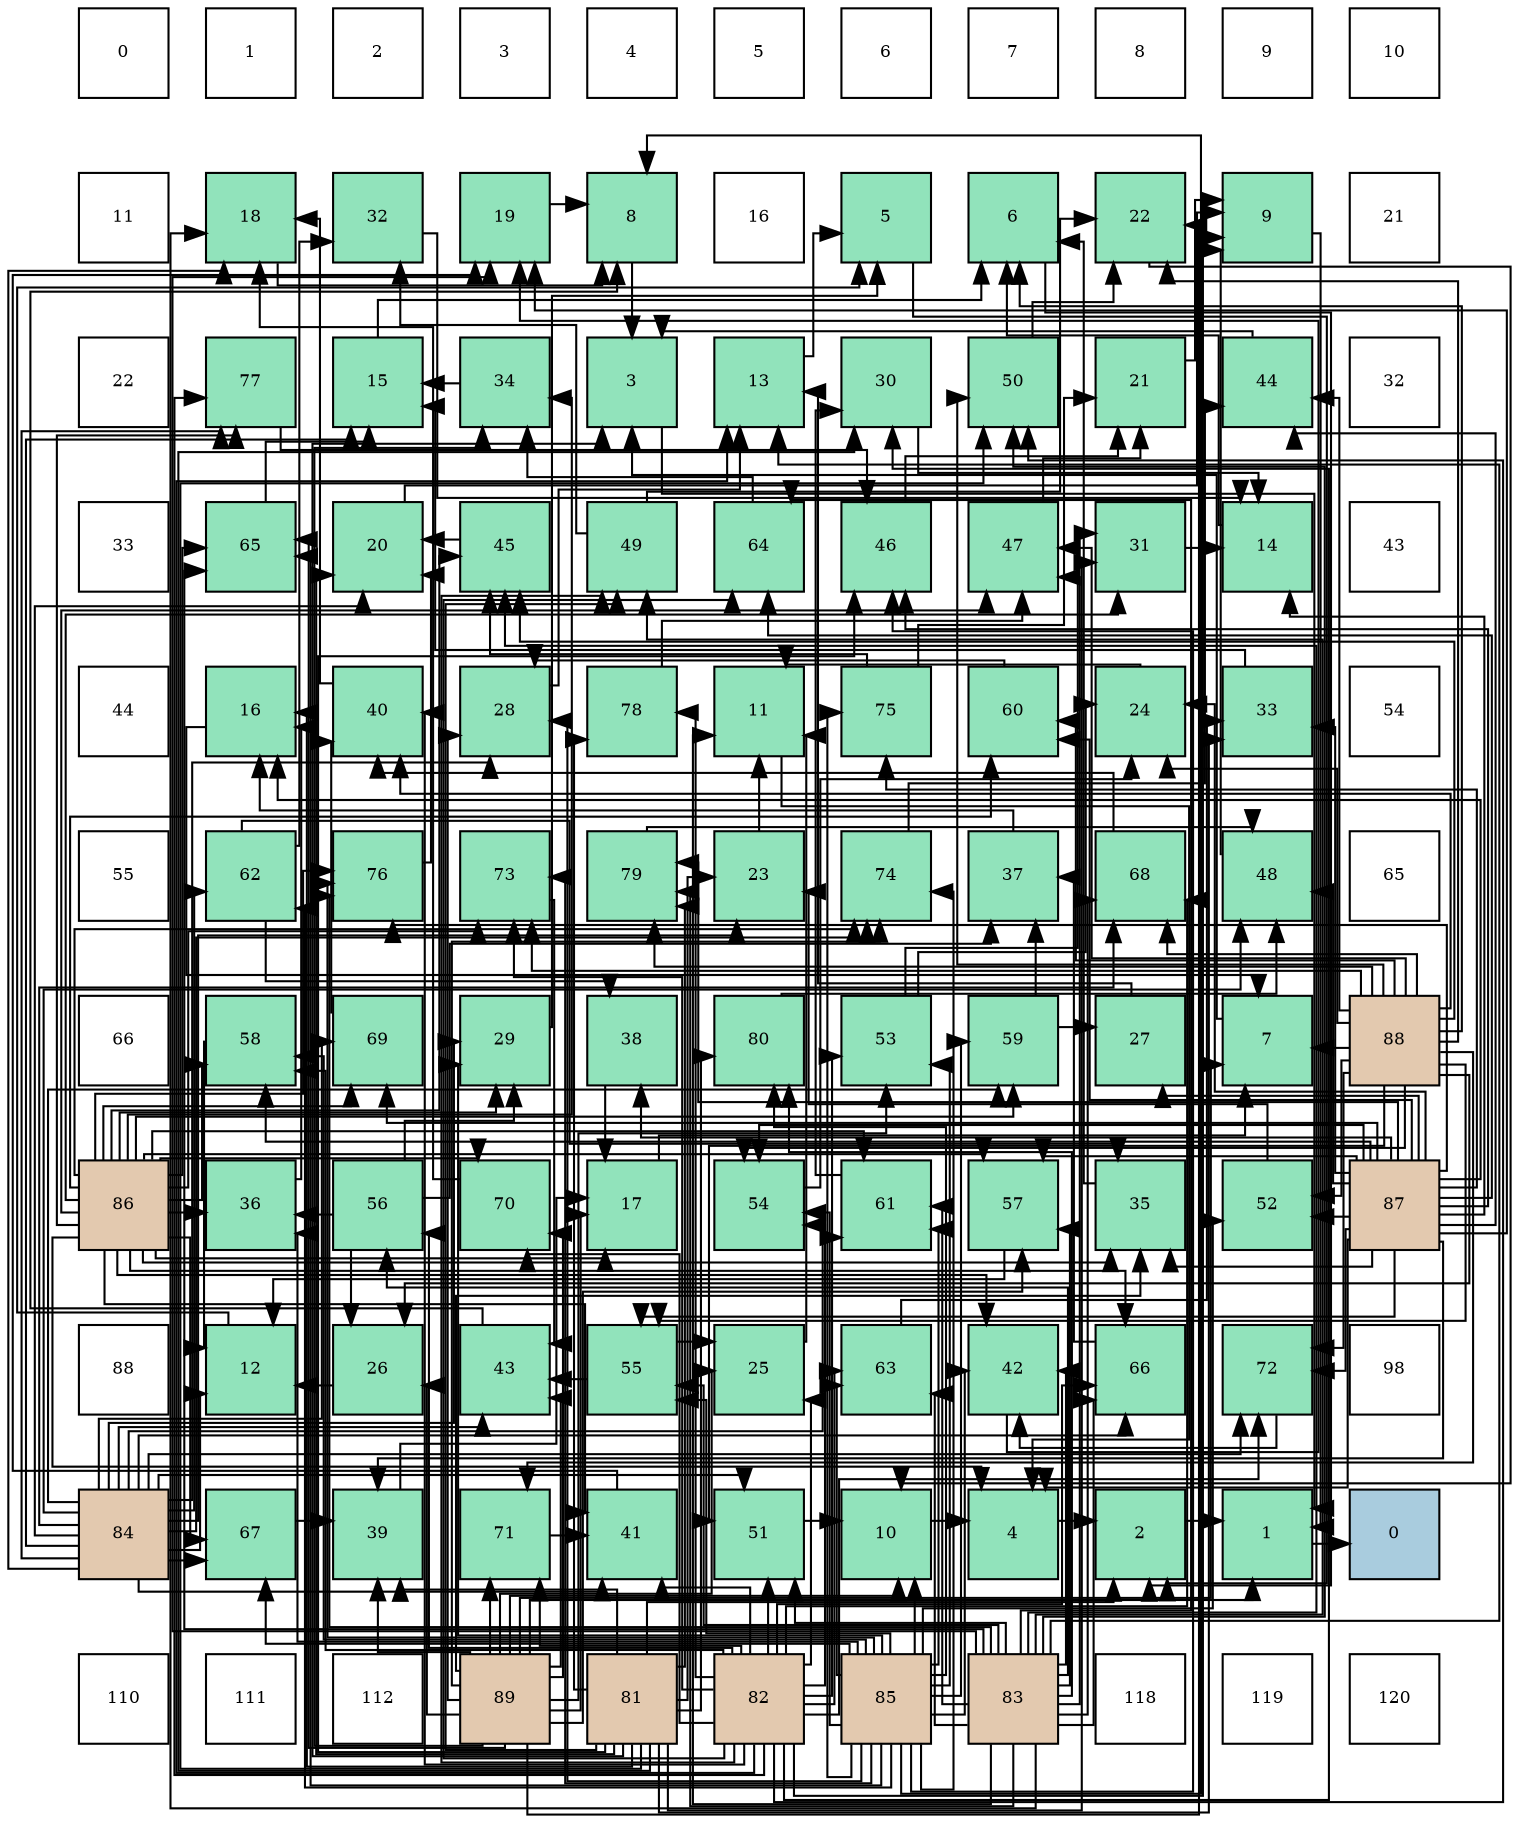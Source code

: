 digraph layout{
 rankdir=TB;
 splines=ortho;
 node [style=filled shape=square fixedsize=true width=0.6];
0[label="0", fontsize=8, fillcolor="#ffffff"];
1[label="1", fontsize=8, fillcolor="#ffffff"];
2[label="2", fontsize=8, fillcolor="#ffffff"];
3[label="3", fontsize=8, fillcolor="#ffffff"];
4[label="4", fontsize=8, fillcolor="#ffffff"];
5[label="5", fontsize=8, fillcolor="#ffffff"];
6[label="6", fontsize=8, fillcolor="#ffffff"];
7[label="7", fontsize=8, fillcolor="#ffffff"];
8[label="8", fontsize=8, fillcolor="#ffffff"];
9[label="9", fontsize=8, fillcolor="#ffffff"];
10[label="10", fontsize=8, fillcolor="#ffffff"];
11[label="11", fontsize=8, fillcolor="#ffffff"];
12[label="18", fontsize=8, fillcolor="#91e3bb"];
13[label="32", fontsize=8, fillcolor="#91e3bb"];
14[label="19", fontsize=8, fillcolor="#91e3bb"];
15[label="8", fontsize=8, fillcolor="#91e3bb"];
16[label="16", fontsize=8, fillcolor="#ffffff"];
17[label="5", fontsize=8, fillcolor="#91e3bb"];
18[label="6", fontsize=8, fillcolor="#91e3bb"];
19[label="22", fontsize=8, fillcolor="#91e3bb"];
20[label="9", fontsize=8, fillcolor="#91e3bb"];
21[label="21", fontsize=8, fillcolor="#ffffff"];
22[label="22", fontsize=8, fillcolor="#ffffff"];
23[label="77", fontsize=8, fillcolor="#91e3bb"];
24[label="15", fontsize=8, fillcolor="#91e3bb"];
25[label="34", fontsize=8, fillcolor="#91e3bb"];
26[label="3", fontsize=8, fillcolor="#91e3bb"];
27[label="13", fontsize=8, fillcolor="#91e3bb"];
28[label="30", fontsize=8, fillcolor="#91e3bb"];
29[label="50", fontsize=8, fillcolor="#91e3bb"];
30[label="21", fontsize=8, fillcolor="#91e3bb"];
31[label="44", fontsize=8, fillcolor="#91e3bb"];
32[label="32", fontsize=8, fillcolor="#ffffff"];
33[label="33", fontsize=8, fillcolor="#ffffff"];
34[label="65", fontsize=8, fillcolor="#91e3bb"];
35[label="20", fontsize=8, fillcolor="#91e3bb"];
36[label="45", fontsize=8, fillcolor="#91e3bb"];
37[label="49", fontsize=8, fillcolor="#91e3bb"];
38[label="64", fontsize=8, fillcolor="#91e3bb"];
39[label="46", fontsize=8, fillcolor="#91e3bb"];
40[label="47", fontsize=8, fillcolor="#91e3bb"];
41[label="31", fontsize=8, fillcolor="#91e3bb"];
42[label="14", fontsize=8, fillcolor="#91e3bb"];
43[label="43", fontsize=8, fillcolor="#ffffff"];
44[label="44", fontsize=8, fillcolor="#ffffff"];
45[label="16", fontsize=8, fillcolor="#91e3bb"];
46[label="40", fontsize=8, fillcolor="#91e3bb"];
47[label="28", fontsize=8, fillcolor="#91e3bb"];
48[label="78", fontsize=8, fillcolor="#91e3bb"];
49[label="11", fontsize=8, fillcolor="#91e3bb"];
50[label="75", fontsize=8, fillcolor="#91e3bb"];
51[label="60", fontsize=8, fillcolor="#91e3bb"];
52[label="24", fontsize=8, fillcolor="#91e3bb"];
53[label="33", fontsize=8, fillcolor="#91e3bb"];
54[label="54", fontsize=8, fillcolor="#ffffff"];
55[label="55", fontsize=8, fillcolor="#ffffff"];
56[label="62", fontsize=8, fillcolor="#91e3bb"];
57[label="76", fontsize=8, fillcolor="#91e3bb"];
58[label="73", fontsize=8, fillcolor="#91e3bb"];
59[label="79", fontsize=8, fillcolor="#91e3bb"];
60[label="23", fontsize=8, fillcolor="#91e3bb"];
61[label="74", fontsize=8, fillcolor="#91e3bb"];
62[label="37", fontsize=8, fillcolor="#91e3bb"];
63[label="68", fontsize=8, fillcolor="#91e3bb"];
64[label="48", fontsize=8, fillcolor="#91e3bb"];
65[label="65", fontsize=8, fillcolor="#ffffff"];
66[label="66", fontsize=8, fillcolor="#ffffff"];
67[label="58", fontsize=8, fillcolor="#91e3bb"];
68[label="69", fontsize=8, fillcolor="#91e3bb"];
69[label="29", fontsize=8, fillcolor="#91e3bb"];
70[label="38", fontsize=8, fillcolor="#91e3bb"];
71[label="80", fontsize=8, fillcolor="#91e3bb"];
72[label="53", fontsize=8, fillcolor="#91e3bb"];
73[label="59", fontsize=8, fillcolor="#91e3bb"];
74[label="27", fontsize=8, fillcolor="#91e3bb"];
75[label="7", fontsize=8, fillcolor="#91e3bb"];
76[label="88", fontsize=8, fillcolor="#e3c9af"];
77[label="86", fontsize=8, fillcolor="#e3c9af"];
78[label="36", fontsize=8, fillcolor="#91e3bb"];
79[label="56", fontsize=8, fillcolor="#91e3bb"];
80[label="70", fontsize=8, fillcolor="#91e3bb"];
81[label="17", fontsize=8, fillcolor="#91e3bb"];
82[label="54", fontsize=8, fillcolor="#91e3bb"];
83[label="61", fontsize=8, fillcolor="#91e3bb"];
84[label="57", fontsize=8, fillcolor="#91e3bb"];
85[label="35", fontsize=8, fillcolor="#91e3bb"];
86[label="52", fontsize=8, fillcolor="#91e3bb"];
87[label="87", fontsize=8, fillcolor="#e3c9af"];
88[label="88", fontsize=8, fillcolor="#ffffff"];
89[label="12", fontsize=8, fillcolor="#91e3bb"];
90[label="26", fontsize=8, fillcolor="#91e3bb"];
91[label="43", fontsize=8, fillcolor="#91e3bb"];
92[label="55", fontsize=8, fillcolor="#91e3bb"];
93[label="25", fontsize=8, fillcolor="#91e3bb"];
94[label="63", fontsize=8, fillcolor="#91e3bb"];
95[label="42", fontsize=8, fillcolor="#91e3bb"];
96[label="66", fontsize=8, fillcolor="#91e3bb"];
97[label="72", fontsize=8, fillcolor="#91e3bb"];
98[label="98", fontsize=8, fillcolor="#ffffff"];
99[label="84", fontsize=8, fillcolor="#e3c9af"];
100[label="67", fontsize=8, fillcolor="#91e3bb"];
101[label="39", fontsize=8, fillcolor="#91e3bb"];
102[label="71", fontsize=8, fillcolor="#91e3bb"];
103[label="41", fontsize=8, fillcolor="#91e3bb"];
104[label="51", fontsize=8, fillcolor="#91e3bb"];
105[label="10", fontsize=8, fillcolor="#91e3bb"];
106[label="4", fontsize=8, fillcolor="#91e3bb"];
107[label="2", fontsize=8, fillcolor="#91e3bb"];
108[label="1", fontsize=8, fillcolor="#91e3bb"];
109[label="0", fontsize=8, fillcolor="#a9ccde"];
110[label="110", fontsize=8, fillcolor="#ffffff"];
111[label="111", fontsize=8, fillcolor="#ffffff"];
112[label="112", fontsize=8, fillcolor="#ffffff"];
113[label="89", fontsize=8, fillcolor="#e3c9af"];
114[label="81", fontsize=8, fillcolor="#e3c9af"];
115[label="82", fontsize=8, fillcolor="#e3c9af"];
116[label="85", fontsize=8, fillcolor="#e3c9af"];
117[label="83", fontsize=8, fillcolor="#e3c9af"];
118[label="118", fontsize=8, fillcolor="#ffffff"];
119[label="119", fontsize=8, fillcolor="#ffffff"];
120[label="120", fontsize=8, fillcolor="#ffffff"];
edge [constraint=false, style=vis];108 -> 109;
107 -> 108;
26 -> 108;
106 -> 107;
17 -> 107;
18 -> 107;
75 -> 26;
15 -> 26;
20 -> 108;
105 -> 106;
49 -> 106;
89 -> 17;
27 -> 17;
42 -> 18;
24 -> 18;
45 -> 75;
81 -> 75;
12 -> 15;
14 -> 15;
35 -> 20;
30 -> 20;
19 -> 105;
60 -> 49;
52 -> 49;
93 -> 49;
90 -> 89;
74 -> 27;
47 -> 27;
69 -> 17;
28 -> 42;
41 -> 42;
13 -> 42;
53 -> 24;
25 -> 24;
85 -> 18;
78 -> 45;
62 -> 45;
70 -> 81;
101 -> 81;
46 -> 12;
103 -> 14;
95 -> 14;
91 -> 15;
31 -> 26;
36 -> 35;
39 -> 30;
40 -> 30;
64 -> 20;
37 -> 19;
37 -> 13;
29 -> 19;
104 -> 105;
86 -> 60;
72 -> 52;
72 -> 41;
82 -> 52;
92 -> 93;
92 -> 91;
79 -> 90;
79 -> 69;
79 -> 78;
79 -> 62;
84 -> 89;
67 -> 89;
73 -> 74;
73 -> 62;
51 -> 47;
83 -> 28;
56 -> 13;
56 -> 85;
56 -> 70;
94 -> 53;
38 -> 25;
34 -> 24;
96 -> 62;
100 -> 101;
63 -> 46;
68 -> 46;
80 -> 12;
102 -> 103;
97 -> 95;
58 -> 91;
61 -> 31;
50 -> 30;
50 -> 36;
57 -> 35;
23 -> 39;
48 -> 40;
59 -> 64;
71 -> 64;
114 -> 107;
114 -> 26;
114 -> 45;
114 -> 35;
114 -> 60;
114 -> 28;
114 -> 41;
114 -> 53;
114 -> 101;
114 -> 39;
114 -> 37;
114 -> 29;
114 -> 48;
114 -> 59;
114 -> 71;
115 -> 20;
115 -> 27;
115 -> 93;
115 -> 28;
115 -> 46;
115 -> 103;
115 -> 37;
115 -> 29;
115 -> 104;
115 -> 72;
115 -> 82;
115 -> 79;
115 -> 67;
115 -> 94;
115 -> 38;
115 -> 96;
115 -> 63;
115 -> 80;
115 -> 102;
115 -> 97;
115 -> 58;
115 -> 23;
115 -> 48;
117 -> 49;
117 -> 27;
117 -> 12;
117 -> 14;
117 -> 95;
117 -> 36;
117 -> 40;
117 -> 37;
117 -> 29;
117 -> 104;
117 -> 92;
117 -> 79;
117 -> 84;
117 -> 83;
117 -> 94;
117 -> 38;
117 -> 34;
117 -> 96;
117 -> 63;
117 -> 57;
117 -> 59;
117 -> 71;
99 -> 89;
99 -> 24;
99 -> 12;
99 -> 35;
99 -> 60;
99 -> 47;
99 -> 69;
99 -> 103;
99 -> 91;
99 -> 64;
99 -> 104;
99 -> 73;
99 -> 83;
99 -> 56;
99 -> 96;
99 -> 100;
99 -> 63;
99 -> 68;
99 -> 97;
99 -> 61;
99 -> 23;
116 -> 15;
116 -> 105;
116 -> 47;
116 -> 69;
116 -> 78;
116 -> 95;
116 -> 39;
116 -> 86;
116 -> 72;
116 -> 82;
116 -> 92;
116 -> 67;
116 -> 73;
116 -> 83;
116 -> 56;
116 -> 94;
116 -> 34;
116 -> 100;
116 -> 58;
116 -> 61;
116 -> 50;
116 -> 57;
116 -> 71;
77 -> 106;
77 -> 81;
77 -> 69;
77 -> 41;
77 -> 25;
77 -> 85;
77 -> 78;
77 -> 103;
77 -> 95;
77 -> 36;
77 -> 40;
77 -> 84;
77 -> 67;
77 -> 73;
77 -> 51;
77 -> 83;
77 -> 34;
77 -> 96;
77 -> 100;
77 -> 68;
77 -> 80;
77 -> 58;
77 -> 61;
77 -> 57;
77 -> 23;
87 -> 106;
87 -> 42;
87 -> 45;
87 -> 14;
87 -> 52;
87 -> 74;
87 -> 53;
87 -> 85;
87 -> 70;
87 -> 101;
87 -> 31;
87 -> 39;
87 -> 64;
87 -> 86;
87 -> 82;
87 -> 92;
87 -> 84;
87 -> 67;
87 -> 51;
87 -> 38;
87 -> 68;
87 -> 97;
87 -> 50;
87 -> 57;
87 -> 59;
76 -> 18;
76 -> 75;
76 -> 19;
76 -> 52;
76 -> 90;
76 -> 46;
76 -> 31;
76 -> 36;
76 -> 40;
76 -> 29;
76 -> 104;
76 -> 86;
76 -> 82;
76 -> 92;
76 -> 51;
76 -> 63;
76 -> 102;
76 -> 97;
76 -> 58;
76 -> 59;
113 -> 108;
113 -> 75;
113 -> 105;
113 -> 81;
113 -> 19;
113 -> 93;
113 -> 90;
113 -> 47;
113 -> 25;
113 -> 85;
113 -> 101;
113 -> 91;
113 -> 72;
113 -> 84;
113 -> 34;
113 -> 80;
113 -> 102;
113 -> 61;
edge [constraint=true, style=invis];
0 -> 11 -> 22 -> 33 -> 44 -> 55 -> 66 -> 77 -> 88 -> 99 -> 110;
1 -> 12 -> 23 -> 34 -> 45 -> 56 -> 67 -> 78 -> 89 -> 100 -> 111;
2 -> 13 -> 24 -> 35 -> 46 -> 57 -> 68 -> 79 -> 90 -> 101 -> 112;
3 -> 14 -> 25 -> 36 -> 47 -> 58 -> 69 -> 80 -> 91 -> 102 -> 113;
4 -> 15 -> 26 -> 37 -> 48 -> 59 -> 70 -> 81 -> 92 -> 103 -> 114;
5 -> 16 -> 27 -> 38 -> 49 -> 60 -> 71 -> 82 -> 93 -> 104 -> 115;
6 -> 17 -> 28 -> 39 -> 50 -> 61 -> 72 -> 83 -> 94 -> 105 -> 116;
7 -> 18 -> 29 -> 40 -> 51 -> 62 -> 73 -> 84 -> 95 -> 106 -> 117;
8 -> 19 -> 30 -> 41 -> 52 -> 63 -> 74 -> 85 -> 96 -> 107 -> 118;
9 -> 20 -> 31 -> 42 -> 53 -> 64 -> 75 -> 86 -> 97 -> 108 -> 119;
10 -> 21 -> 32 -> 43 -> 54 -> 65 -> 76 -> 87 -> 98 -> 109 -> 120;
rank = same {0 -> 1 -> 2 -> 3 -> 4 -> 5 -> 6 -> 7 -> 8 -> 9 -> 10};
rank = same {11 -> 12 -> 13 -> 14 -> 15 -> 16 -> 17 -> 18 -> 19 -> 20 -> 21};
rank = same {22 -> 23 -> 24 -> 25 -> 26 -> 27 -> 28 -> 29 -> 30 -> 31 -> 32};
rank = same {33 -> 34 -> 35 -> 36 -> 37 -> 38 -> 39 -> 40 -> 41 -> 42 -> 43};
rank = same {44 -> 45 -> 46 -> 47 -> 48 -> 49 -> 50 -> 51 -> 52 -> 53 -> 54};
rank = same {55 -> 56 -> 57 -> 58 -> 59 -> 60 -> 61 -> 62 -> 63 -> 64 -> 65};
rank = same {66 -> 67 -> 68 -> 69 -> 70 -> 71 -> 72 -> 73 -> 74 -> 75 -> 76};
rank = same {77 -> 78 -> 79 -> 80 -> 81 -> 82 -> 83 -> 84 -> 85 -> 86 -> 87};
rank = same {88 -> 89 -> 90 -> 91 -> 92 -> 93 -> 94 -> 95 -> 96 -> 97 -> 98};
rank = same {99 -> 100 -> 101 -> 102 -> 103 -> 104 -> 105 -> 106 -> 107 -> 108 -> 109};
rank = same {110 -> 111 -> 112 -> 113 -> 114 -> 115 -> 116 -> 117 -> 118 -> 119 -> 120};
}